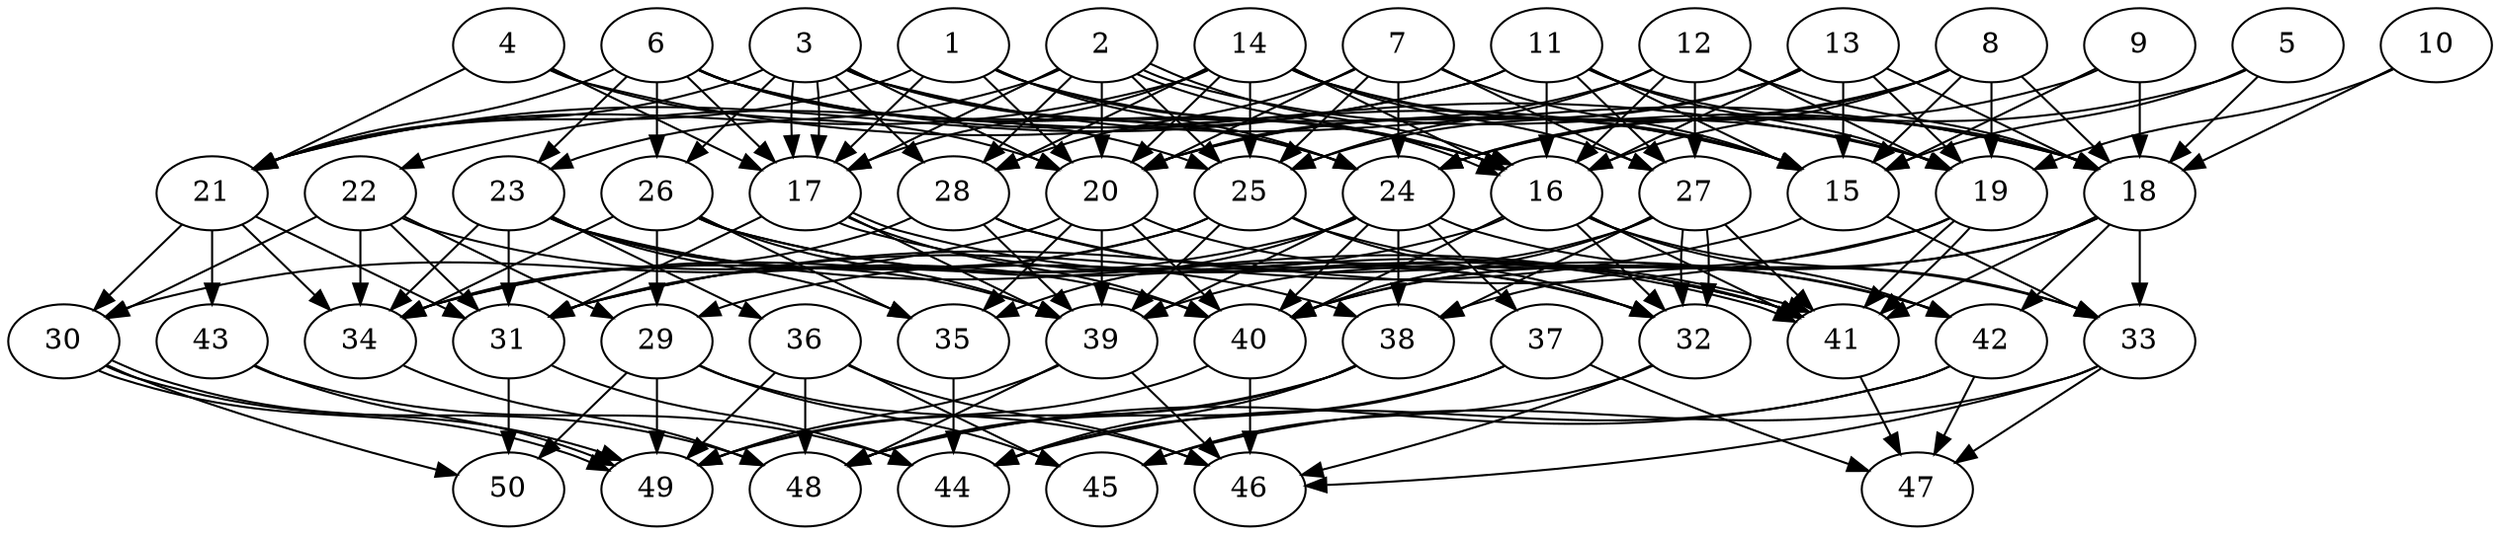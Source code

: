 // DAG automatically generated by daggen at Thu Oct  3 14:07:57 2019
// ./daggen --dot -n 50 --ccr 0.5 --fat 0.7 --regular 0.9 --density 0.7 --mindata 5242880 --maxdata 52428800 
digraph G {
  1 [size="79841280", alpha="0.06", expect_size="39920640"] 
  1 -> 15 [size ="39920640"]
  1 -> 16 [size ="39920640"]
  1 -> 17 [size ="39920640"]
  1 -> 20 [size ="39920640"]
  1 -> 21 [size ="39920640"]
  1 -> 24 [size ="39920640"]
  2 [size="96567296", alpha="0.00", expect_size="48283648"] 
  2 -> 16 [size ="48283648"]
  2 -> 16 [size ="48283648"]
  2 -> 17 [size ="48283648"]
  2 -> 18 [size ="48283648"]
  2 -> 20 [size ="48283648"]
  2 -> 23 [size ="48283648"]
  2 -> 25 [size ="48283648"]
  2 -> 28 [size ="48283648"]
  3 [size="48998400", alpha="0.07", expect_size="24499200"] 
  3 -> 16 [size ="24499200"]
  3 -> 17 [size ="24499200"]
  3 -> 17 [size ="24499200"]
  3 -> 18 [size ="24499200"]
  3 -> 20 [size ="24499200"]
  3 -> 21 [size ="24499200"]
  3 -> 24 [size ="24499200"]
  3 -> 26 [size ="24499200"]
  3 -> 28 [size ="24499200"]
  4 [size="61980672", alpha="0.20", expect_size="30990336"] 
  4 -> 17 [size ="30990336"]
  4 -> 19 [size ="30990336"]
  4 -> 20 [size ="30990336"]
  4 -> 21 [size ="30990336"]
  5 [size="43024384", alpha="0.02", expect_size="21512192"] 
  5 -> 15 [size ="21512192"]
  5 -> 18 [size ="21512192"]
  5 -> 24 [size ="21512192"]
  6 [size="63596544", alpha="0.13", expect_size="31798272"] 
  6 -> 15 [size ="31798272"]
  6 -> 16 [size ="31798272"]
  6 -> 17 [size ="31798272"]
  6 -> 21 [size ="31798272"]
  6 -> 23 [size ="31798272"]
  6 -> 24 [size ="31798272"]
  6 -> 25 [size ="31798272"]
  6 -> 26 [size ="31798272"]
  7 [size="36048896", alpha="0.09", expect_size="18024448"] 
  7 -> 15 [size ="18024448"]
  7 -> 20 [size ="18024448"]
  7 -> 24 [size ="18024448"]
  7 -> 25 [size ="18024448"]
  7 -> 27 [size ="18024448"]
  7 -> 28 [size ="18024448"]
  8 [size="96339968", alpha="0.15", expect_size="48169984"] 
  8 -> 15 [size ="48169984"]
  8 -> 16 [size ="48169984"]
  8 -> 18 [size ="48169984"]
  8 -> 19 [size ="48169984"]
  8 -> 20 [size ="48169984"]
  8 -> 24 [size ="48169984"]
  9 [size="19867648", alpha="0.05", expect_size="9933824"] 
  9 -> 15 [size ="9933824"]
  9 -> 18 [size ="9933824"]
  9 -> 24 [size ="9933824"]
  10 [size="43264000", alpha="0.19", expect_size="21632000"] 
  10 -> 18 [size ="21632000"]
  10 -> 19 [size ="21632000"]
  11 [size="40599552", alpha="0.11", expect_size="20299776"] 
  11 -> 15 [size ="20299776"]
  11 -> 16 [size ="20299776"]
  11 -> 18 [size ="20299776"]
  11 -> 19 [size ="20299776"]
  11 -> 21 [size ="20299776"]
  11 -> 22 [size ="20299776"]
  11 -> 27 [size ="20299776"]
  12 [size="69513216", alpha="0.02", expect_size="34756608"] 
  12 -> 16 [size ="34756608"]
  12 -> 18 [size ="34756608"]
  12 -> 19 [size ="34756608"]
  12 -> 20 [size ="34756608"]
  12 -> 25 [size ="34756608"]
  12 -> 27 [size ="34756608"]
  13 [size="70334464", alpha="0.15", expect_size="35167232"] 
  13 -> 15 [size ="35167232"]
  13 -> 16 [size ="35167232"]
  13 -> 18 [size ="35167232"]
  13 -> 19 [size ="35167232"]
  13 -> 20 [size ="35167232"]
  13 -> 25 [size ="35167232"]
  14 [size="10995712", alpha="0.10", expect_size="5497856"] 
  14 -> 15 [size ="5497856"]
  14 -> 16 [size ="5497856"]
  14 -> 17 [size ="5497856"]
  14 -> 19 [size ="5497856"]
  14 -> 20 [size ="5497856"]
  14 -> 21 [size ="5497856"]
  14 -> 25 [size ="5497856"]
  14 -> 27 [size ="5497856"]
  14 -> 28 [size ="5497856"]
  15 [size="10487808", alpha="0.07", expect_size="5243904"] 
  15 -> 31 [size ="5243904"]
  15 -> 33 [size ="5243904"]
  16 [size="20299776", alpha="0.10", expect_size="10149888"] 
  16 -> 29 [size ="10149888"]
  16 -> 32 [size ="10149888"]
  16 -> 33 [size ="10149888"]
  16 -> 40 [size ="10149888"]
  16 -> 41 [size ="10149888"]
  16 -> 42 [size ="10149888"]
  17 [size="81174528", alpha="0.10", expect_size="40587264"] 
  17 -> 31 [size ="40587264"]
  17 -> 39 [size ="40587264"]
  17 -> 40 [size ="40587264"]
  17 -> 41 [size ="40587264"]
  17 -> 41 [size ="40587264"]
  18 [size="27146240", alpha="0.14", expect_size="13573120"] 
  18 -> 33 [size ="13573120"]
  18 -> 38 [size ="13573120"]
  18 -> 40 [size ="13573120"]
  18 -> 41 [size ="13573120"]
  18 -> 42 [size ="13573120"]
  19 [size="96083968", alpha="0.02", expect_size="48041984"] 
  19 -> 31 [size ="48041984"]
  19 -> 40 [size ="48041984"]
  19 -> 41 [size ="48041984"]
  19 -> 41 [size ="48041984"]
  20 [size="24991744", alpha="0.14", expect_size="12495872"] 
  20 -> 30 [size ="12495872"]
  20 -> 35 [size ="12495872"]
  20 -> 39 [size ="12495872"]
  20 -> 40 [size ="12495872"]
  20 -> 41 [size ="12495872"]
  21 [size="20686848", alpha="0.01", expect_size="10343424"] 
  21 -> 30 [size ="10343424"]
  21 -> 31 [size ="10343424"]
  21 -> 34 [size ="10343424"]
  21 -> 43 [size ="10343424"]
  22 [size="73023488", alpha="0.06", expect_size="36511744"] 
  22 -> 29 [size ="36511744"]
  22 -> 30 [size ="36511744"]
  22 -> 31 [size ="36511744"]
  22 -> 34 [size ="36511744"]
  22 -> 40 [size ="36511744"]
  23 [size="83236864", alpha="0.19", expect_size="41618432"] 
  23 -> 31 [size ="41618432"]
  23 -> 34 [size ="41618432"]
  23 -> 35 [size ="41618432"]
  23 -> 36 [size ="41618432"]
  23 -> 38 [size ="41618432"]
  23 -> 39 [size ="41618432"]
  23 -> 41 [size ="41618432"]
  24 [size="61945856", alpha="0.03", expect_size="30972928"] 
  24 -> 33 [size ="30972928"]
  24 -> 34 [size ="30972928"]
  24 -> 35 [size ="30972928"]
  24 -> 37 [size ="30972928"]
  24 -> 38 [size ="30972928"]
  24 -> 39 [size ="30972928"]
  24 -> 40 [size ="30972928"]
  25 [size="16087040", alpha="0.14", expect_size="8043520"] 
  25 -> 31 [size ="8043520"]
  25 -> 32 [size ="8043520"]
  25 -> 34 [size ="8043520"]
  25 -> 39 [size ="8043520"]
  25 -> 42 [size ="8043520"]
  26 [size="50055168", alpha="0.16", expect_size="25027584"] 
  26 -> 29 [size ="25027584"]
  26 -> 32 [size ="25027584"]
  26 -> 34 [size ="25027584"]
  26 -> 35 [size ="25027584"]
  26 -> 39 [size ="25027584"]
  26 -> 41 [size ="25027584"]
  27 [size="98568192", alpha="0.04", expect_size="49284096"] 
  27 -> 32 [size ="49284096"]
  27 -> 32 [size ="49284096"]
  27 -> 38 [size ="49284096"]
  27 -> 39 [size ="49284096"]
  27 -> 40 [size ="49284096"]
  27 -> 41 [size ="49284096"]
  28 [size="51851264", alpha="0.09", expect_size="25925632"] 
  28 -> 32 [size ="25925632"]
  28 -> 34 [size ="25925632"]
  28 -> 39 [size ="25925632"]
  28 -> 42 [size ="25925632"]
  29 [size="24285184", alpha="0.17", expect_size="12142592"] 
  29 -> 45 [size ="12142592"]
  29 -> 46 [size ="12142592"]
  29 -> 49 [size ="12142592"]
  29 -> 50 [size ="12142592"]
  30 [size="35489792", alpha="0.12", expect_size="17744896"] 
  30 -> 48 [size ="17744896"]
  30 -> 49 [size ="17744896"]
  30 -> 49 [size ="17744896"]
  30 -> 50 [size ="17744896"]
  31 [size="103161856", alpha="0.13", expect_size="51580928"] 
  31 -> 44 [size ="51580928"]
  31 -> 50 [size ="51580928"]
  32 [size="13545472", alpha="0.06", expect_size="6772736"] 
  32 -> 45 [size ="6772736"]
  32 -> 46 [size ="6772736"]
  33 [size="41461760", alpha="0.13", expect_size="20730880"] 
  33 -> 45 [size ="20730880"]
  33 -> 46 [size ="20730880"]
  33 -> 47 [size ="20730880"]
  34 [size="36685824", alpha="0.19", expect_size="18342912"] 
  34 -> 48 [size ="18342912"]
  35 [size="50710528", alpha="0.05", expect_size="25355264"] 
  35 -> 44 [size ="25355264"]
  36 [size="21704704", alpha="0.14", expect_size="10852352"] 
  36 -> 45 [size ="10852352"]
  36 -> 46 [size ="10852352"]
  36 -> 48 [size ="10852352"]
  36 -> 49 [size ="10852352"]
  37 [size="97148928", alpha="0.17", expect_size="48574464"] 
  37 -> 44 [size ="48574464"]
  37 -> 47 [size ="48574464"]
  37 -> 48 [size ="48574464"]
  38 [size="19494912", alpha="0.04", expect_size="9747456"] 
  38 -> 44 [size ="9747456"]
  38 -> 48 [size ="9747456"]
  38 -> 49 [size ="9747456"]
  39 [size="63338496", alpha="0.09", expect_size="31669248"] 
  39 -> 46 [size ="31669248"]
  39 -> 48 [size ="31669248"]
  39 -> 49 [size ="31669248"]
  40 [size="49321984", alpha="0.17", expect_size="24660992"] 
  40 -> 46 [size ="24660992"]
  40 -> 49 [size ="24660992"]
  41 [size="104595456", alpha="0.08", expect_size="52297728"] 
  41 -> 47 [size ="52297728"]
  42 [size="70531072", alpha="0.11", expect_size="35265536"] 
  42 -> 44 [size ="35265536"]
  42 -> 47 [size ="35265536"]
  42 -> 48 [size ="35265536"]
  43 [size="100528128", alpha="0.10", expect_size="50264064"] 
  43 -> 44 [size ="50264064"]
  43 -> 49 [size ="50264064"]
  44 [size="65695744", alpha="0.00", expect_size="32847872"] 
  45 [size="60915712", alpha="0.11", expect_size="30457856"] 
  46 [size="86190080", alpha="0.11", expect_size="43095040"] 
  47 [size="56965120", alpha="0.09", expect_size="28482560"] 
  48 [size="43927552", alpha="0.16", expect_size="21963776"] 
  49 [size="63741952", alpha="0.06", expect_size="31870976"] 
  50 [size="13260800", alpha="0.01", expect_size="6630400"] 
}
